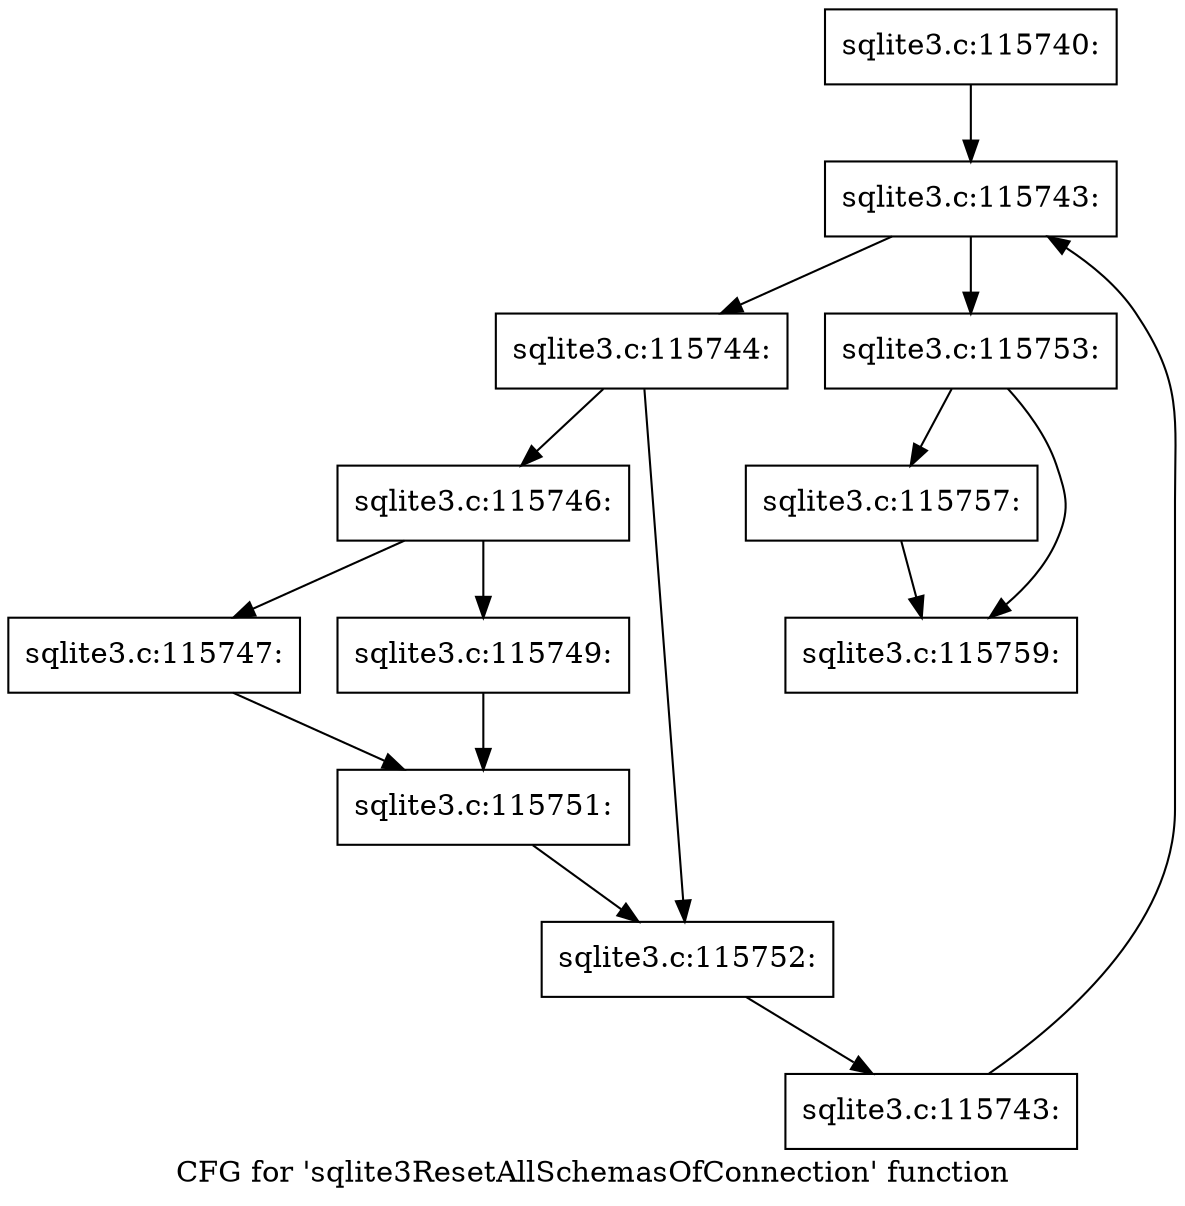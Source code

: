 digraph "CFG for 'sqlite3ResetAllSchemasOfConnection' function" {
	label="CFG for 'sqlite3ResetAllSchemasOfConnection' function";

	Node0x55c0f8657540 [shape=record,label="{sqlite3.c:115740:}"];
	Node0x55c0f8657540 -> Node0x55c0f86b5ee0;
	Node0x55c0f86b5ee0 [shape=record,label="{sqlite3.c:115743:}"];
	Node0x55c0f86b5ee0 -> Node0x55c0f86bb550;
	Node0x55c0f86b5ee0 -> Node0x55c0f86b5d70;
	Node0x55c0f86bb550 [shape=record,label="{sqlite3.c:115744:}"];
	Node0x55c0f86bb550 -> Node0x55c0f86bc1b0;
	Node0x55c0f86bb550 -> Node0x55c0f86bc200;
	Node0x55c0f86bc1b0 [shape=record,label="{sqlite3.c:115746:}"];
	Node0x55c0f86bc1b0 -> Node0x55c0f86bc6a0;
	Node0x55c0f86bc1b0 -> Node0x55c0f86bc740;
	Node0x55c0f86bc6a0 [shape=record,label="{sqlite3.c:115747:}"];
	Node0x55c0f86bc6a0 -> Node0x55c0f86bc6f0;
	Node0x55c0f86bc740 [shape=record,label="{sqlite3.c:115749:}"];
	Node0x55c0f86bc740 -> Node0x55c0f86bc6f0;
	Node0x55c0f86bc6f0 [shape=record,label="{sqlite3.c:115751:}"];
	Node0x55c0f86bc6f0 -> Node0x55c0f86bc200;
	Node0x55c0f86bc200 [shape=record,label="{sqlite3.c:115752:}"];
	Node0x55c0f86bc200 -> Node0x55c0f86bb500;
	Node0x55c0f86bb500 [shape=record,label="{sqlite3.c:115743:}"];
	Node0x55c0f86bb500 -> Node0x55c0f86b5ee0;
	Node0x55c0f86b5d70 [shape=record,label="{sqlite3.c:115753:}"];
	Node0x55c0f86b5d70 -> Node0x55c0f86be5f0;
	Node0x55c0f86b5d70 -> Node0x55c0f86be640;
	Node0x55c0f86be5f0 [shape=record,label="{sqlite3.c:115757:}"];
	Node0x55c0f86be5f0 -> Node0x55c0f86be640;
	Node0x55c0f86be640 [shape=record,label="{sqlite3.c:115759:}"];
}
